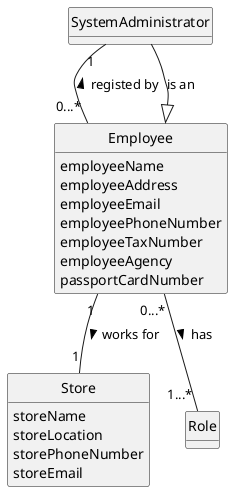 @startuml
skinparam monochrome true
skinparam packageStyle rectangle
skinparam shadowing false
'skinparam linetype ortho
'left to right direction
skinparam classAttributeIconSize 0
hide circle
hide methods


class SystemAdministrator{

}


class Employee {
    employeeName
    employeeAddress
    employeeEmail
    employeePhoneNumber
    employeeTaxNumber
    employeeAgency
    passportCardNumber
}


class Store{
storeName
storeLocation
storePhoneNumber
storeEmail
}

class Role{
}


SystemAdministrator "1"--"0...*" Employee: registed by <
SystemAdministrator --|> Employee: is an

Employee "1"--"1" Store: works for >
Employee "0...*"--"1...*" Role: has >


@enduml